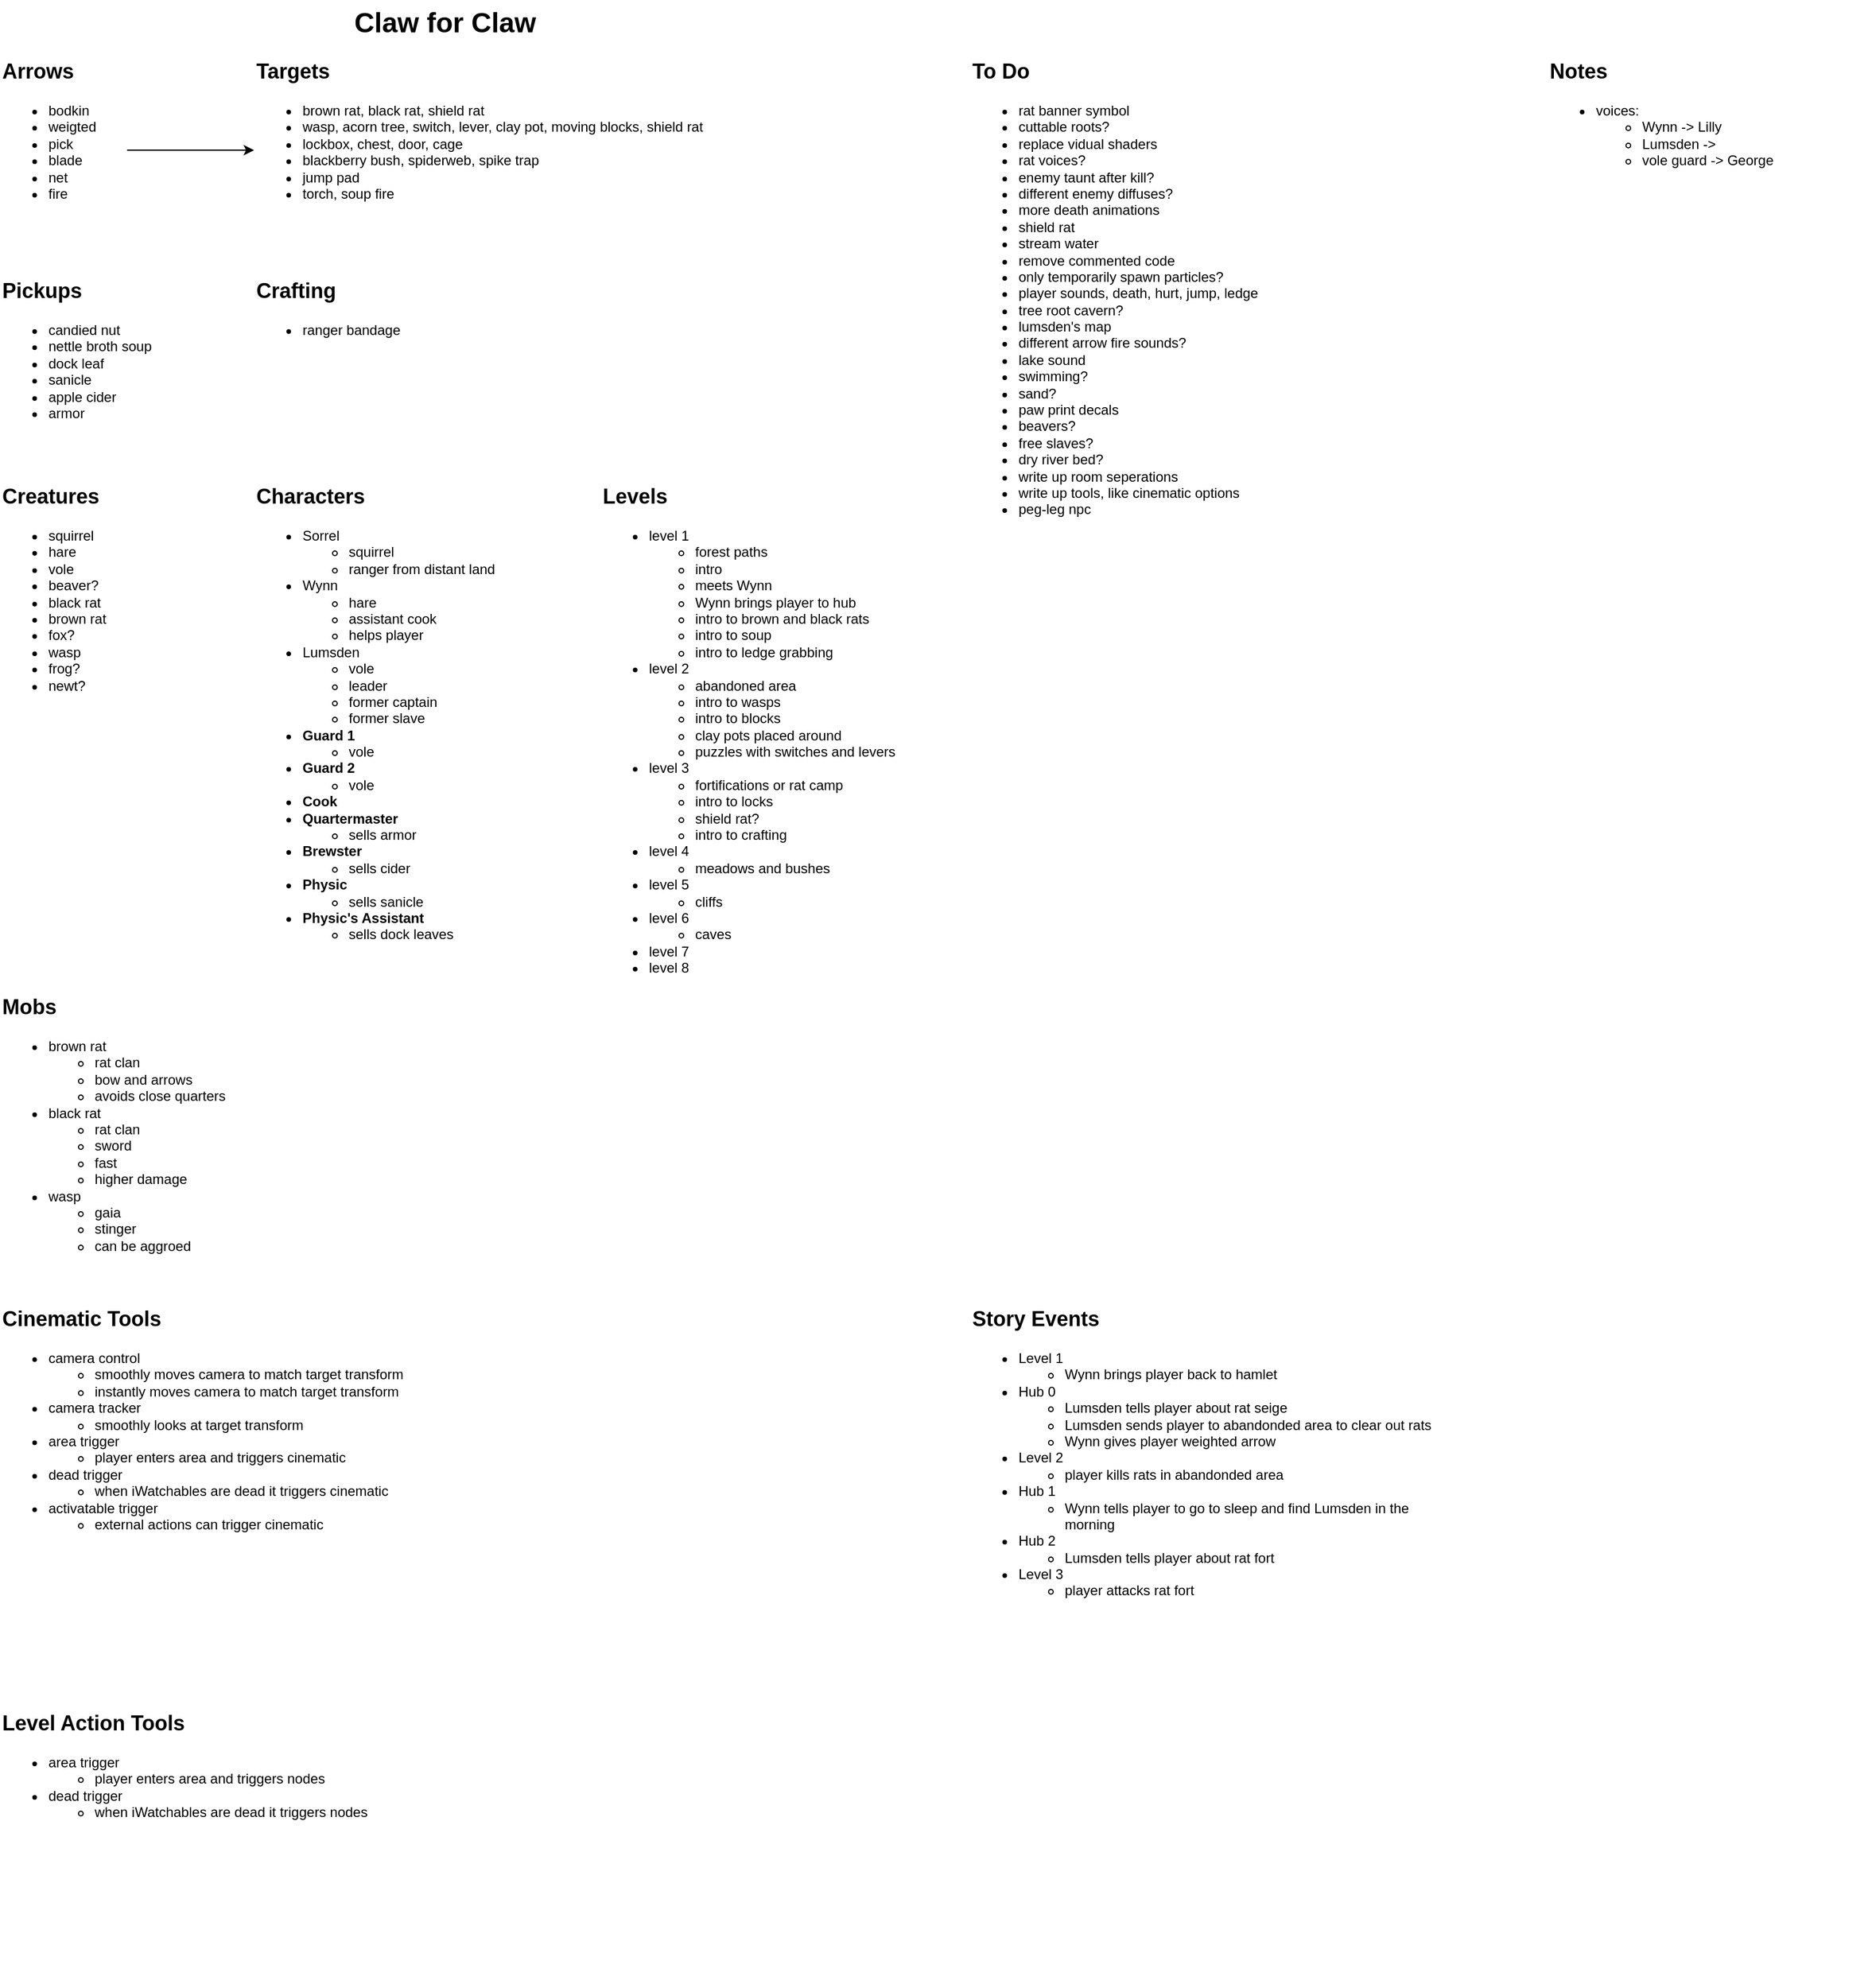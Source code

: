 <mxfile version="26.0.4">
  <diagram name="Page-1" id="VGnpG6ZWJcaiQAcUuiWh">
    <mxGraphModel dx="1434" dy="854" grid="1" gridSize="10" guides="1" tooltips="1" connect="1" arrows="1" fold="1" page="1" pageScale="1" pageWidth="850" pageHeight="1100" math="0" shadow="0">
      <root>
        <mxCell id="0" />
        <mxCell id="1" parent="0" />
        <mxCell id="WffGR1eu-c3lRZ9H5UbW-1" value="Claw for Claw" style="text;strokeColor=none;fillColor=none;html=1;fontSize=24;fontStyle=1;verticalAlign=middle;align=center;" parent="1" vertex="1">
          <mxGeometry x="375" width="100" height="40" as="geometry" />
        </mxCell>
        <mxCell id="WffGR1eu-c3lRZ9H5UbW-6" style="edgeStyle=orthogonalEdgeStyle;rounded=0;orthogonalLoop=1;jettySize=auto;html=1;exitX=1;exitY=0.5;exitDx=0;exitDy=0;entryX=0;entryY=0.5;entryDx=0;entryDy=0;" parent="1" source="WffGR1eu-c3lRZ9H5UbW-2" target="WffGR1eu-c3lRZ9H5UbW-5" edge="1">
          <mxGeometry relative="1" as="geometry" />
        </mxCell>
        <mxCell id="WffGR1eu-c3lRZ9H5UbW-2" value="&lt;ul&gt;&lt;li&gt;bodkin&lt;/li&gt;&lt;li&gt;weigted&lt;/li&gt;&lt;li&gt;pick&lt;/li&gt;&lt;li&gt;blade&lt;/li&gt;&lt;li&gt;net&lt;/li&gt;&lt;li&gt;fire&lt;/li&gt;&lt;/ul&gt;" style="text;html=1;align=left;verticalAlign=top;whiteSpace=wrap;rounded=0;" parent="1" vertex="1">
          <mxGeometry x="40" y="70" width="110" height="120" as="geometry" />
        </mxCell>
        <mxCell id="WffGR1eu-c3lRZ9H5UbW-3" value="&lt;font style=&quot;font-size: 18px;&quot;&gt;Arrows&lt;/font&gt;" style="text;strokeColor=none;fillColor=none;html=1;fontSize=24;fontStyle=1;verticalAlign=middle;align=left;" parent="1" vertex="1">
          <mxGeometry x="40" y="40" width="100" height="40" as="geometry" />
        </mxCell>
        <mxCell id="WffGR1eu-c3lRZ9H5UbW-4" value="&lt;font style=&quot;font-size: 18px;&quot;&gt;Targets&lt;/font&gt;" style="text;strokeColor=none;fillColor=none;html=1;fontSize=24;fontStyle=1;verticalAlign=middle;align=left;" parent="1" vertex="1">
          <mxGeometry x="260" y="40" width="100" height="40" as="geometry" />
        </mxCell>
        <mxCell id="WffGR1eu-c3lRZ9H5UbW-5" value="&lt;ul&gt;&lt;li&gt;brown rat, black rat, shield rat&lt;/li&gt;&lt;li&gt;wasp, acorn tree, switch, lever, clay pot, moving blocks, shield rat&lt;/li&gt;&lt;li&gt;lockbox, chest, door, cage&lt;/li&gt;&lt;li&gt;blackberry bush, spiderweb, spike trap&lt;/li&gt;&lt;li&gt;jump pad&lt;/li&gt;&lt;li&gt;torch, soup fire&lt;/li&gt;&lt;/ul&gt;" style="text;html=1;align=left;verticalAlign=top;whiteSpace=wrap;rounded=0;" parent="1" vertex="1">
          <mxGeometry x="260" y="70" width="420" height="120" as="geometry" />
        </mxCell>
        <mxCell id="WffGR1eu-c3lRZ9H5UbW-7" value="&lt;font style=&quot;font-size: 18px;&quot;&gt;Pickups&lt;/font&gt;" style="text;strokeColor=none;fillColor=none;html=1;fontSize=24;fontStyle=1;verticalAlign=middle;align=left;" parent="1" vertex="1">
          <mxGeometry x="40" y="230" width="100" height="40" as="geometry" />
        </mxCell>
        <mxCell id="WffGR1eu-c3lRZ9H5UbW-8" value="&lt;ul&gt;&lt;li&gt;candied nut&lt;/li&gt;&lt;li&gt;nettle broth soup&lt;/li&gt;&lt;li&gt;dock leaf&lt;/li&gt;&lt;li&gt;sanicle&lt;/li&gt;&lt;li&gt;apple cider&lt;/li&gt;&lt;li&gt;armor&lt;/li&gt;&lt;/ul&gt;" style="text;html=1;align=left;verticalAlign=top;whiteSpace=wrap;rounded=0;" parent="1" vertex="1">
          <mxGeometry x="40" y="260" width="140" height="120" as="geometry" />
        </mxCell>
        <mxCell id="WffGR1eu-c3lRZ9H5UbW-9" value="&lt;ul&gt;&lt;li&gt;ranger bandage&lt;/li&gt;&lt;/ul&gt;" style="text;html=1;align=left;verticalAlign=top;whiteSpace=wrap;rounded=0;" parent="1" vertex="1">
          <mxGeometry x="260" y="260" width="140" height="120" as="geometry" />
        </mxCell>
        <mxCell id="WffGR1eu-c3lRZ9H5UbW-10" value="&lt;font style=&quot;font-size: 18px;&quot;&gt;Crafting&lt;/font&gt;" style="text;strokeColor=none;fillColor=none;html=1;fontSize=24;fontStyle=1;verticalAlign=middle;align=left;" parent="1" vertex="1">
          <mxGeometry x="260" y="230" width="100" height="40" as="geometry" />
        </mxCell>
        <mxCell id="WffGR1eu-c3lRZ9H5UbW-11" value="&lt;ul&gt;&lt;li&gt;squirrel&lt;/li&gt;&lt;li&gt;hare&lt;/li&gt;&lt;li&gt;vole&lt;/li&gt;&lt;li&gt;beaver?&lt;/li&gt;&lt;li&gt;black rat&lt;/li&gt;&lt;li&gt;brown rat&lt;/li&gt;&lt;li&gt;fox?&lt;/li&gt;&lt;li&gt;wasp&lt;/li&gt;&lt;li&gt;frog?&lt;/li&gt;&lt;li&gt;newt?&lt;/li&gt;&lt;/ul&gt;" style="text;html=1;align=left;verticalAlign=top;whiteSpace=wrap;rounded=0;" parent="1" vertex="1">
          <mxGeometry x="40" y="438" width="140" height="152" as="geometry" />
        </mxCell>
        <mxCell id="WffGR1eu-c3lRZ9H5UbW-12" value="&lt;font style=&quot;font-size: 18px;&quot;&gt;Creatures&lt;/font&gt;" style="text;strokeColor=none;fillColor=none;html=1;fontSize=24;fontStyle=1;verticalAlign=middle;align=left;" parent="1" vertex="1">
          <mxGeometry x="40" y="408" width="100" height="40" as="geometry" />
        </mxCell>
        <mxCell id="WffGR1eu-c3lRZ9H5UbW-13" value="&lt;font style=&quot;font-size: 18px;&quot;&gt;Characters&lt;/font&gt;" style="text;strokeColor=none;fillColor=none;html=1;fontSize=24;fontStyle=1;verticalAlign=middle;align=left;" parent="1" vertex="1">
          <mxGeometry x="260" y="408" width="100" height="40" as="geometry" />
        </mxCell>
        <mxCell id="WffGR1eu-c3lRZ9H5UbW-14" value="&lt;ul&gt;&lt;li&gt;Sorrel&lt;/li&gt;&lt;ul&gt;&lt;li&gt;squirrel&lt;/li&gt;&lt;li&gt;ranger from distant land&lt;/li&gt;&lt;/ul&gt;&lt;li&gt;Wynn&lt;/li&gt;&lt;ul&gt;&lt;li&gt;hare&lt;/li&gt;&lt;li&gt;assistant cook&lt;/li&gt;&lt;li&gt;helps player&lt;/li&gt;&lt;/ul&gt;&lt;li&gt;Lumsden&lt;/li&gt;&lt;ul&gt;&lt;li&gt;vole&lt;/li&gt;&lt;li&gt;leader&lt;/li&gt;&lt;li&gt;former captain&lt;/li&gt;&lt;li&gt;former slave&lt;/li&gt;&lt;/ul&gt;&lt;li&gt;&lt;b&gt;Guard 1&lt;/b&gt;&lt;/li&gt;&lt;ul&gt;&lt;li&gt;vole&lt;/li&gt;&lt;/ul&gt;&lt;li&gt;&lt;b&gt;Guard 2&lt;/b&gt;&lt;/li&gt;&lt;ul&gt;&lt;li&gt;vole&lt;/li&gt;&lt;/ul&gt;&lt;li&gt;&lt;b&gt;Cook&lt;/b&gt;&lt;/li&gt;&lt;li&gt;&lt;b&gt;Quartermaster&lt;/b&gt;&lt;/li&gt;&lt;ul&gt;&lt;li&gt;sells armor&lt;/li&gt;&lt;/ul&gt;&lt;li&gt;&lt;b&gt;Brewster&lt;/b&gt;&lt;/li&gt;&lt;ul&gt;&lt;li&gt;sells cider&lt;/li&gt;&lt;/ul&gt;&lt;li&gt;&lt;b&gt;Physic&lt;/b&gt;&lt;/li&gt;&lt;ul&gt;&lt;li&gt;sells sanicle&lt;/li&gt;&lt;/ul&gt;&lt;li&gt;&lt;b&gt;Physic&#39;s Assistant&lt;/b&gt;&lt;/li&gt;&lt;ul&gt;&lt;li&gt;sells dock leaves&lt;/li&gt;&lt;/ul&gt;&lt;/ul&gt;" style="text;html=1;align=left;verticalAlign=top;whiteSpace=wrap;rounded=0;" parent="1" vertex="1">
          <mxGeometry x="260" y="438" width="240" height="402" as="geometry" />
        </mxCell>
        <mxCell id="WffGR1eu-c3lRZ9H5UbW-21" value="&lt;font style=&quot;font-size: 18px;&quot;&gt;Levels&lt;/font&gt;" style="text;strokeColor=none;fillColor=none;html=1;fontSize=24;fontStyle=1;verticalAlign=middle;align=left;" parent="1" vertex="1">
          <mxGeometry x="560" y="408" width="100" height="40" as="geometry" />
        </mxCell>
        <mxCell id="WffGR1eu-c3lRZ9H5UbW-22" value="&lt;ul&gt;&lt;li&gt;level 1&lt;/li&gt;&lt;ul&gt;&lt;li&gt;forest paths&lt;/li&gt;&lt;li&gt;intro&lt;/li&gt;&lt;li&gt;meets Wynn&lt;/li&gt;&lt;li&gt;Wynn brings player to hub&lt;/li&gt;&lt;li&gt;intro to brown and black rats&lt;/li&gt;&lt;li&gt;intro to soup&lt;/li&gt;&lt;li&gt;intro to ledge grabbing&lt;/li&gt;&lt;/ul&gt;&lt;li&gt;level 2&lt;/li&gt;&lt;ul&gt;&lt;li&gt;abandoned area&lt;/li&gt;&lt;li&gt;intro to wasps&lt;/li&gt;&lt;li&gt;intro to blocks&lt;/li&gt;&lt;li&gt;clay pots placed around&lt;/li&gt;&lt;li&gt;puzzles with switches and levers&lt;/li&gt;&lt;/ul&gt;&lt;li&gt;level 3&lt;/li&gt;&lt;ul&gt;&lt;li&gt;fortifications or rat camp&lt;/li&gt;&lt;li&gt;intro to locks&lt;/li&gt;&lt;li&gt;&lt;span style=&quot;background-color: transparent; color: light-dark(rgb(0, 0, 0), rgb(255, 255, 255));&quot;&gt;shield rat?&lt;/span&gt;&lt;br&gt;&lt;/li&gt;&lt;li&gt;&lt;span style=&quot;background-color: transparent; color: light-dark(rgb(0, 0, 0), rgb(255, 255, 255));&quot;&gt;intro to crafting&lt;/span&gt;&lt;/li&gt;&lt;/ul&gt;&lt;li&gt;level 4&lt;/li&gt;&lt;ul&gt;&lt;li&gt;meadows and bushes&lt;/li&gt;&lt;/ul&gt;&lt;li&gt;level 5&lt;/li&gt;&lt;ul&gt;&lt;li&gt;cliffs&lt;/li&gt;&lt;/ul&gt;&lt;li&gt;level 6&lt;/li&gt;&lt;ul&gt;&lt;li&gt;caves&lt;/li&gt;&lt;/ul&gt;&lt;li&gt;level 7&lt;/li&gt;&lt;li&gt;level 8&lt;/li&gt;&lt;/ul&gt;" style="text;html=1;align=left;verticalAlign=top;whiteSpace=wrap;rounded=0;" parent="1" vertex="1">
          <mxGeometry x="560" y="438" width="280" height="402" as="geometry" />
        </mxCell>
        <mxCell id="o01DRCX-HApN9dWYZktG-2" value="&lt;font style=&quot;font-size: 18px;&quot;&gt;To Do&lt;/font&gt;" style="text;strokeColor=none;fillColor=none;html=1;fontSize=24;fontStyle=1;verticalAlign=middle;align=left;" parent="1" vertex="1">
          <mxGeometry x="880" y="40" width="100" height="40" as="geometry" />
        </mxCell>
        <mxCell id="o01DRCX-HApN9dWYZktG-3" value="&lt;ul&gt;&lt;li&gt;rat banner symbol&lt;/li&gt;&lt;li&gt;cuttable roots?&lt;/li&gt;&lt;li&gt;replace vidual shaders&lt;/li&gt;&lt;li&gt;rat voices?&lt;/li&gt;&lt;li&gt;enemy taunt after kill?&lt;/li&gt;&lt;li&gt;different enemy diffuses?&lt;/li&gt;&lt;li&gt;more death animations&lt;/li&gt;&lt;li&gt;shield rat&lt;/li&gt;&lt;li&gt;stream water&lt;/li&gt;&lt;li&gt;remove commented code&lt;/li&gt;&lt;li&gt;only temporarily spawn particles?&lt;/li&gt;&lt;li&gt;player sounds, death, hurt, jump, ledge&lt;/li&gt;&lt;li&gt;tree root cavern?&lt;/li&gt;&lt;li&gt;lumsden&#39;s map&lt;/li&gt;&lt;li&gt;different arrow fire sounds?&lt;/li&gt;&lt;li&gt;lake sound&lt;/li&gt;&lt;li&gt;swimming?&lt;/li&gt;&lt;li&gt;sand?&lt;/li&gt;&lt;li&gt;paw print decals&lt;/li&gt;&lt;li&gt;beavers?&lt;/li&gt;&lt;li&gt;free slaves?&lt;/li&gt;&lt;li&gt;dry river bed?&lt;/li&gt;&lt;li&gt;write up room seperations&lt;/li&gt;&lt;li&gt;write up tools, like cinematic options&lt;/li&gt;&lt;li&gt;peg-leg npc&lt;/li&gt;&lt;/ul&gt;" style="text;html=1;align=left;verticalAlign=top;whiteSpace=wrap;rounded=0;" parent="1" vertex="1">
          <mxGeometry x="880" y="70" width="280" height="440" as="geometry" />
        </mxCell>
        <mxCell id="wdhLiy8mwDhE1vv7XKtG-1" value="&lt;font style=&quot;font-size: 18px;&quot;&gt;Mobs&lt;/font&gt;" style="text;strokeColor=none;fillColor=none;html=1;fontSize=24;fontStyle=1;verticalAlign=middle;align=left;" parent="1" vertex="1">
          <mxGeometry x="40" y="850" width="100" height="40" as="geometry" />
        </mxCell>
        <mxCell id="wdhLiy8mwDhE1vv7XKtG-2" value="&lt;ul&gt;&lt;li&gt;brown rat&lt;/li&gt;&lt;ul&gt;&lt;li&gt;rat clan&lt;/li&gt;&lt;li&gt;bow and arrows&lt;/li&gt;&lt;li&gt;avoids close quarters&lt;/li&gt;&lt;/ul&gt;&lt;li&gt;black rat&lt;/li&gt;&lt;ul&gt;&lt;li&gt;rat clan&lt;/li&gt;&lt;li&gt;sword&lt;/li&gt;&lt;li&gt;fast&lt;/li&gt;&lt;li&gt;higher damage&lt;/li&gt;&lt;/ul&gt;&lt;li&gt;wasp&lt;/li&gt;&lt;ul&gt;&lt;li&gt;gaia&lt;/li&gt;&lt;li&gt;stinger&lt;/li&gt;&lt;li&gt;can be aggroed&lt;/li&gt;&lt;/ul&gt;&lt;/ul&gt;" style="text;html=1;align=left;verticalAlign=top;whiteSpace=wrap;rounded=0;" parent="1" vertex="1">
          <mxGeometry x="40" y="880" width="240" height="220" as="geometry" />
        </mxCell>
        <mxCell id="q0sHkUVkZwuxz5AlXocq-1" value="&lt;ul&gt;&lt;li&gt;camera control&lt;/li&gt;&lt;ul&gt;&lt;li&gt;smoothly moves camera to match target transform&lt;/li&gt;&lt;li&gt;instantly moves camera to match target transform&lt;/li&gt;&lt;/ul&gt;&lt;li&gt;&lt;span style=&quot;background-color: transparent; color: light-dark(rgb(0, 0, 0), rgb(255, 255, 255));&quot;&gt;camera tracker&lt;/span&gt;&lt;br&gt;&lt;/li&gt;&lt;ul&gt;&lt;li&gt;smoothly looks at target transform&lt;/li&gt;&lt;/ul&gt;&lt;li&gt;area trigger&lt;/li&gt;&lt;ul&gt;&lt;li&gt;player enters area and triggers cinematic&lt;/li&gt;&lt;/ul&gt;&lt;li&gt;dead trigger&lt;/li&gt;&lt;ul&gt;&lt;li&gt;when iWatchables are dead it triggers cinematic&lt;/li&gt;&lt;/ul&gt;&lt;li&gt;activatable trigger&lt;/li&gt;&lt;ul&gt;&lt;li&gt;external actions can trigger cinematic&lt;/li&gt;&lt;/ul&gt;&lt;/ul&gt;" style="text;html=1;align=left;verticalAlign=top;whiteSpace=wrap;rounded=0;" parent="1" vertex="1">
          <mxGeometry x="40" y="1150" width="370" height="220" as="geometry" />
        </mxCell>
        <mxCell id="q0sHkUVkZwuxz5AlXocq-2" value="&lt;font style=&quot;font-size: 18px;&quot;&gt;Cinematic Tools&lt;/font&gt;" style="text;strokeColor=none;fillColor=none;html=1;fontSize=24;fontStyle=1;verticalAlign=middle;align=left;" parent="1" vertex="1">
          <mxGeometry x="40" y="1120" width="100" height="40" as="geometry" />
        </mxCell>
        <mxCell id="flKtNtdEUSvzNa3BDP32-1" value="&lt;font style=&quot;font-size: 18px;&quot;&gt;Story Events&lt;/font&gt;" style="text;strokeColor=none;fillColor=none;html=1;fontSize=24;fontStyle=1;verticalAlign=middle;align=left;" parent="1" vertex="1">
          <mxGeometry x="880" y="1120" width="100" height="40" as="geometry" />
        </mxCell>
        <mxCell id="flKtNtdEUSvzNa3BDP32-2" value="&lt;ul&gt;&lt;li&gt;Level 1&lt;/li&gt;&lt;ul&gt;&lt;li&gt;Wynn brings player back to hamlet&lt;/li&gt;&lt;/ul&gt;&lt;li&gt;Hub 0&lt;/li&gt;&lt;ul&gt;&lt;li&gt;Lumsden tells player about rat seige&lt;/li&gt;&lt;li&gt;Lumsden sends player to abandonded area to clear out rats&lt;/li&gt;&lt;li&gt;Wynn gives player weighted arrow&lt;/li&gt;&lt;/ul&gt;&lt;li&gt;Level 2&lt;/li&gt;&lt;ul&gt;&lt;li&gt;player kills rats in abandonded area&lt;/li&gt;&lt;/ul&gt;&lt;li&gt;Hub 1&lt;/li&gt;&lt;ul&gt;&lt;li&gt;Wynn tells player to go to sleep and find Lumsden in the morning&lt;/li&gt;&lt;/ul&gt;&lt;li&gt;Hub 2&lt;/li&gt;&lt;ul&gt;&lt;li&gt;Lumsden tells player about rat fort&lt;/li&gt;&lt;/ul&gt;&lt;li&gt;Level 3&lt;/li&gt;&lt;ul&gt;&lt;li&gt;player attacks rat fort&lt;/li&gt;&lt;/ul&gt;&lt;/ul&gt;" style="text;html=1;align=left;verticalAlign=top;whiteSpace=wrap;rounded=0;" parent="1" vertex="1">
          <mxGeometry x="880" y="1150" width="420" height="440" as="geometry" />
        </mxCell>
        <mxCell id="kkg7lZgBQ40nT7mrcYzT-1" value="&lt;ul&gt;&lt;li&gt;voices:&lt;/li&gt;&lt;ul&gt;&lt;li&gt;Wynn -&amp;gt; Lilly&lt;/li&gt;&lt;li&gt;Lumsden -&amp;gt;&amp;nbsp;&lt;/li&gt;&lt;li&gt;vole guard -&amp;gt; George&lt;/li&gt;&lt;/ul&gt;&lt;/ul&gt;" style="text;html=1;align=left;verticalAlign=top;whiteSpace=wrap;rounded=0;" parent="1" vertex="1">
          <mxGeometry x="1380" y="70" width="280" height="440" as="geometry" />
        </mxCell>
        <mxCell id="kkg7lZgBQ40nT7mrcYzT-2" value="&lt;font style=&quot;font-size: 18px;&quot;&gt;Notes&lt;/font&gt;" style="text;strokeColor=none;fillColor=none;html=1;fontSize=24;fontStyle=1;verticalAlign=middle;align=left;" parent="1" vertex="1">
          <mxGeometry x="1380" y="40" width="100" height="40" as="geometry" />
        </mxCell>
        <mxCell id="hZoXpqKc2_ri1BT8yf_b-1" value="&lt;ul&gt;&lt;li&gt;area trigger&lt;/li&gt;&lt;ul&gt;&lt;li&gt;player enters area and triggers nodes&lt;/li&gt;&lt;/ul&gt;&lt;li&gt;dead trigger&lt;/li&gt;&lt;ul&gt;&lt;li&gt;when iWatchables are dead it triggers nodes&lt;/li&gt;&lt;/ul&gt;&lt;/ul&gt;" style="text;html=1;align=left;verticalAlign=top;whiteSpace=wrap;rounded=0;" vertex="1" parent="1">
          <mxGeometry x="40" y="1500" width="370" height="220" as="geometry" />
        </mxCell>
        <mxCell id="hZoXpqKc2_ri1BT8yf_b-2" value="&lt;font style=&quot;font-size: 18px;&quot;&gt;Level Action Tools&lt;/font&gt;" style="text;strokeColor=none;fillColor=none;html=1;fontSize=24;fontStyle=1;verticalAlign=middle;align=left;" vertex="1" parent="1">
          <mxGeometry x="40" y="1470" width="100" height="40" as="geometry" />
        </mxCell>
      </root>
    </mxGraphModel>
  </diagram>
</mxfile>
